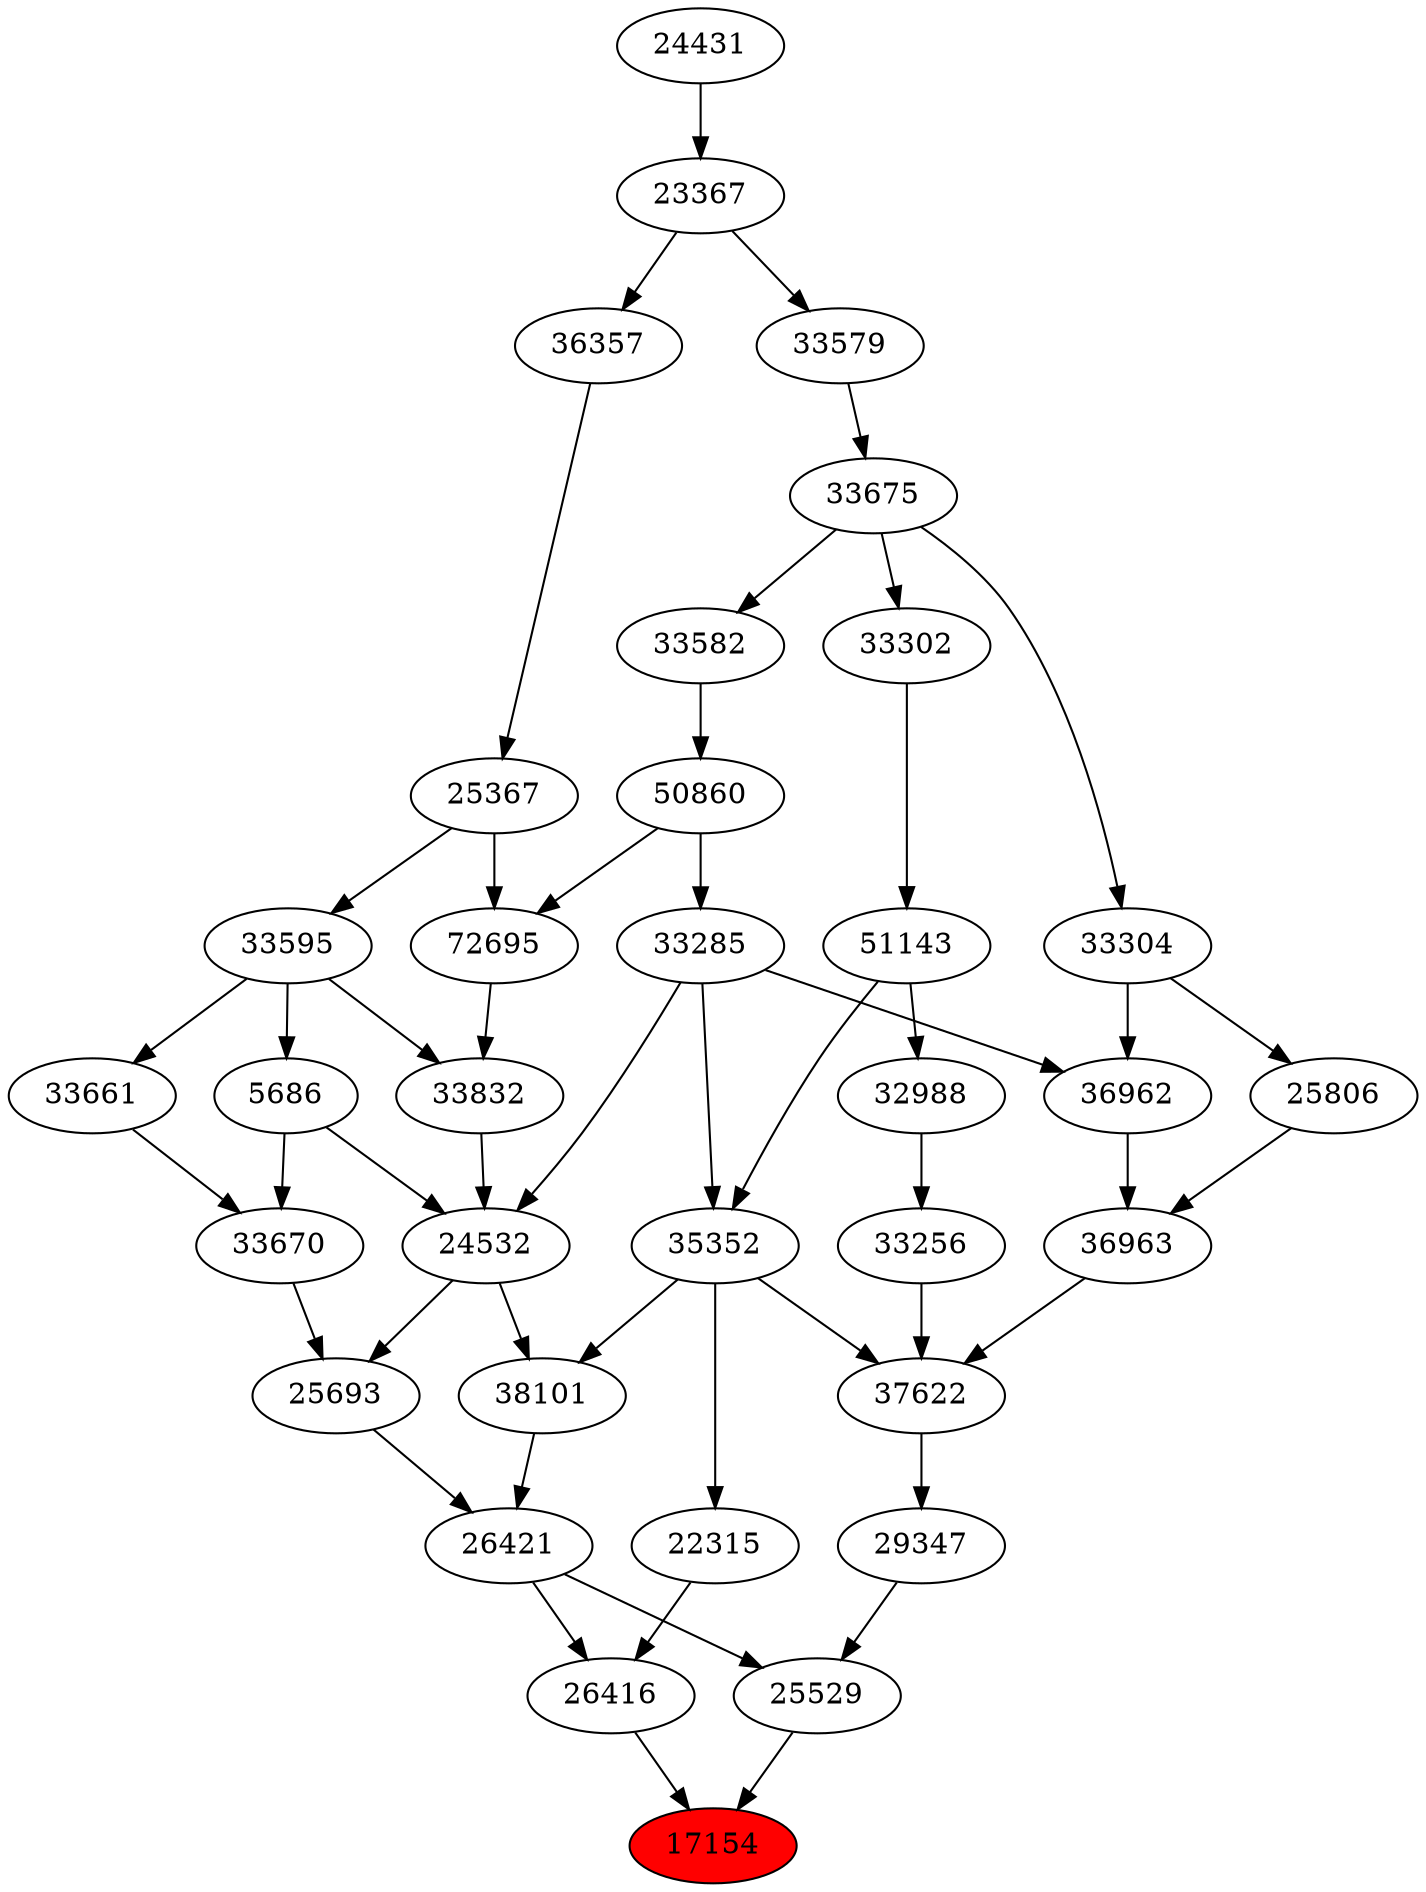 strict digraph{ 
17154 [label="17154" fillcolor=red style=filled]
25529 -> 17154
26416 -> 17154
25529 [label="25529"]
26421 -> 25529
29347 -> 25529
26416 [label="26416"]
26421 -> 26416
22315 -> 26416
26421 [label="26421"]
25693 -> 26421
38101 -> 26421
29347 [label="29347"]
37622 -> 29347
22315 [label="22315"]
35352 -> 22315
25693 [label="25693"]
24532 -> 25693
33670 -> 25693
38101 [label="38101"]
24532 -> 38101
35352 -> 38101
37622 [label="37622"]
36963 -> 37622
35352 -> 37622
33256 -> 37622
35352 [label="35352"]
33285 -> 35352
51143 -> 35352
24532 [label="24532"]
33285 -> 24532
5686 -> 24532
33832 -> 24532
33670 [label="33670"]
5686 -> 33670
33661 -> 33670
36963 [label="36963"]
36962 -> 36963
25806 -> 36963
33256 [label="33256"]
32988 -> 33256
33285 [label="33285"]
50860 -> 33285
51143 [label="51143"]
33302 -> 51143
5686 [label="5686"]
33595 -> 5686
33832 [label="33832"]
72695 -> 33832
33595 -> 33832
33661 [label="33661"]
33595 -> 33661
36962 [label="36962"]
33285 -> 36962
33304 -> 36962
25806 [label="25806"]
33304 -> 25806
32988 [label="32988"]
51143 -> 32988
50860 [label="50860"]
33582 -> 50860
33302 [label="33302"]
33675 -> 33302
33595 [label="33595"]
25367 -> 33595
72695 [label="72695"]
50860 -> 72695
25367 -> 72695
33304 [label="33304"]
33675 -> 33304
33582 [label="33582"]
33675 -> 33582
33675 [label="33675"]
33579 -> 33675
25367 [label="25367"]
36357 -> 25367
33579 [label="33579"]
23367 -> 33579
36357 [label="36357"]
23367 -> 36357
23367 [label="23367"]
24431 -> 23367
24431 [label="24431"]
}
